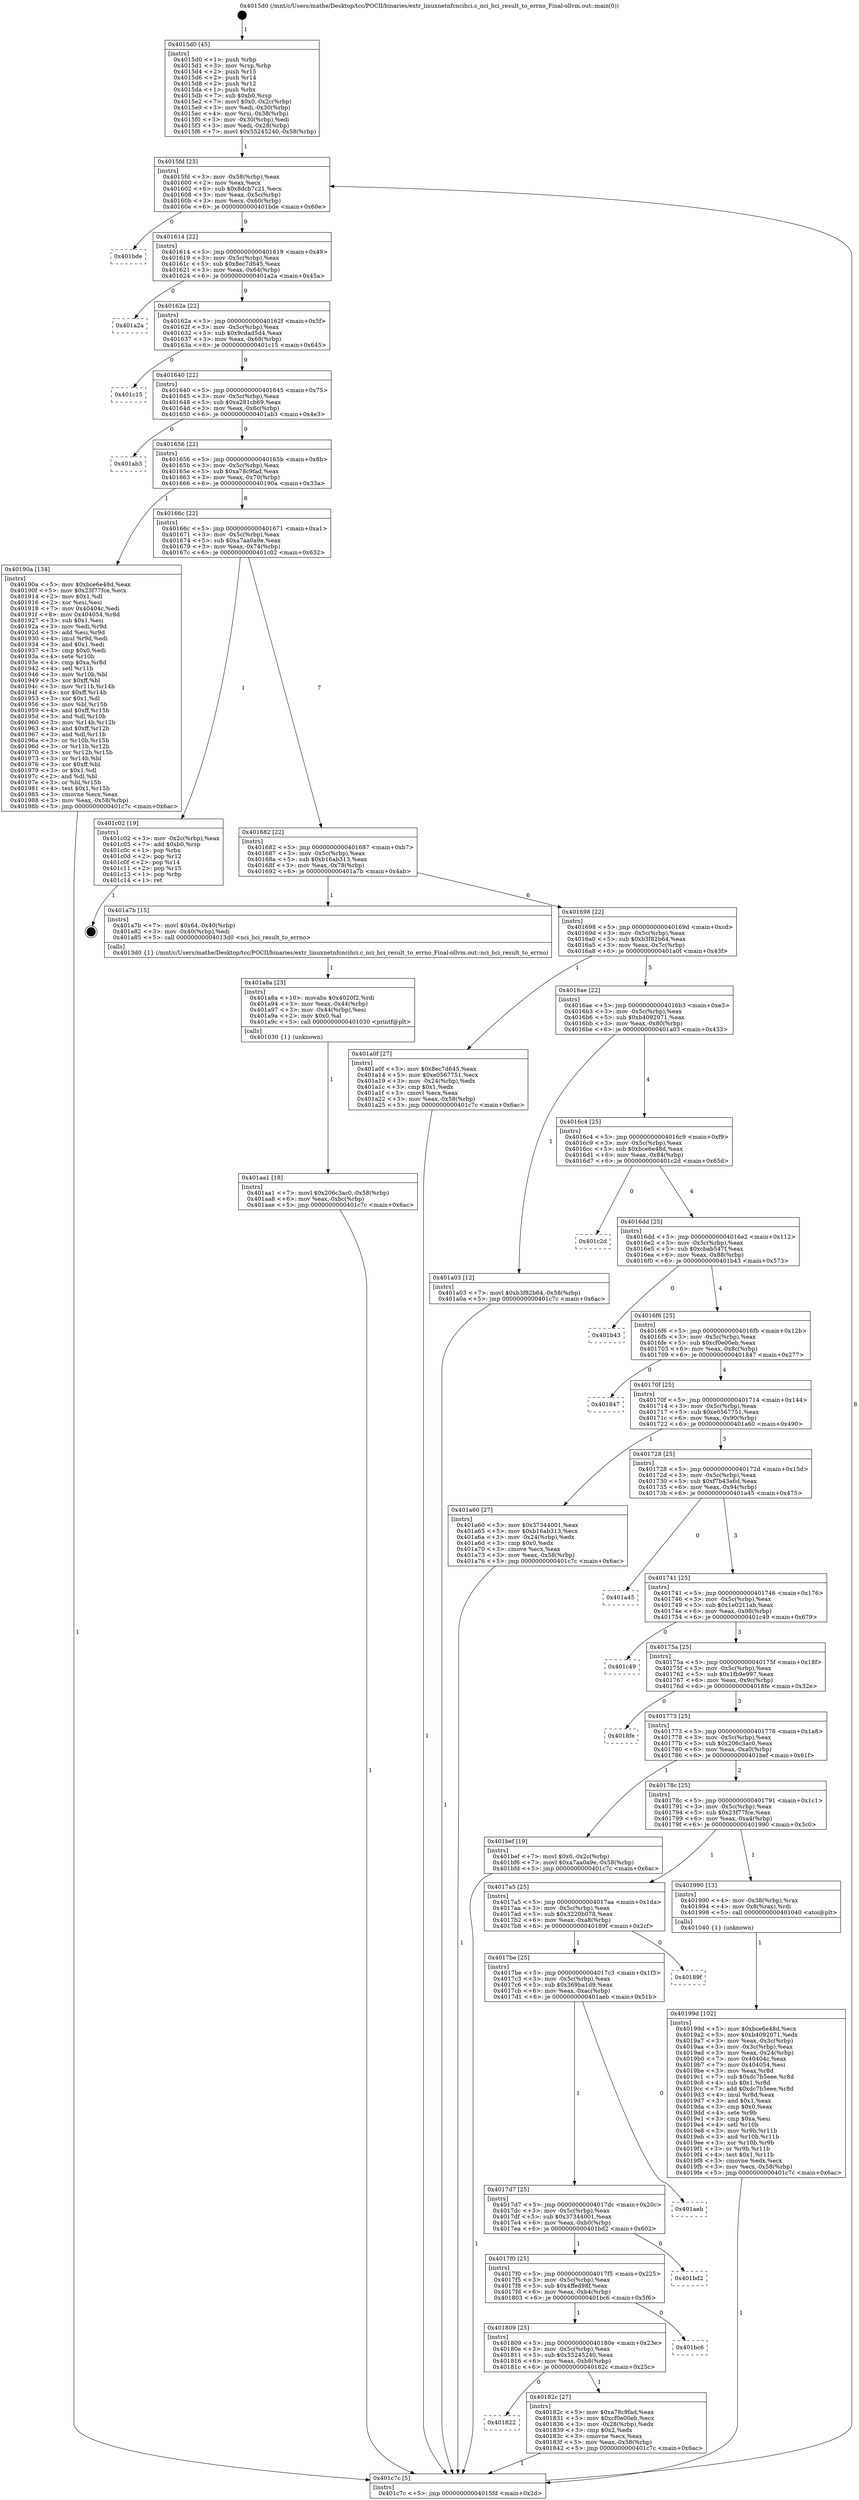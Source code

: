 digraph "0x4015d0" {
  label = "0x4015d0 (/mnt/c/Users/mathe/Desktop/tcc/POCII/binaries/extr_linuxnetnfcncihci.c_nci_hci_result_to_errno_Final-ollvm.out::main(0))"
  labelloc = "t"
  node[shape=record]

  Entry [label="",width=0.3,height=0.3,shape=circle,fillcolor=black,style=filled]
  "0x4015fd" [label="{
     0x4015fd [23]\l
     | [instrs]\l
     &nbsp;&nbsp;0x4015fd \<+3\>: mov -0x58(%rbp),%eax\l
     &nbsp;&nbsp;0x401600 \<+2\>: mov %eax,%ecx\l
     &nbsp;&nbsp;0x401602 \<+6\>: sub $0x8dcb7c21,%ecx\l
     &nbsp;&nbsp;0x401608 \<+3\>: mov %eax,-0x5c(%rbp)\l
     &nbsp;&nbsp;0x40160b \<+3\>: mov %ecx,-0x60(%rbp)\l
     &nbsp;&nbsp;0x40160e \<+6\>: je 0000000000401bde \<main+0x60e\>\l
  }"]
  "0x401bde" [label="{
     0x401bde\l
  }", style=dashed]
  "0x401614" [label="{
     0x401614 [22]\l
     | [instrs]\l
     &nbsp;&nbsp;0x401614 \<+5\>: jmp 0000000000401619 \<main+0x49\>\l
     &nbsp;&nbsp;0x401619 \<+3\>: mov -0x5c(%rbp),%eax\l
     &nbsp;&nbsp;0x40161c \<+5\>: sub $0x8ec7d645,%eax\l
     &nbsp;&nbsp;0x401621 \<+3\>: mov %eax,-0x64(%rbp)\l
     &nbsp;&nbsp;0x401624 \<+6\>: je 0000000000401a2a \<main+0x45a\>\l
  }"]
  Exit [label="",width=0.3,height=0.3,shape=circle,fillcolor=black,style=filled,peripheries=2]
  "0x401a2a" [label="{
     0x401a2a\l
  }", style=dashed]
  "0x40162a" [label="{
     0x40162a [22]\l
     | [instrs]\l
     &nbsp;&nbsp;0x40162a \<+5\>: jmp 000000000040162f \<main+0x5f\>\l
     &nbsp;&nbsp;0x40162f \<+3\>: mov -0x5c(%rbp),%eax\l
     &nbsp;&nbsp;0x401632 \<+5\>: sub $0x9cdad5d4,%eax\l
     &nbsp;&nbsp;0x401637 \<+3\>: mov %eax,-0x68(%rbp)\l
     &nbsp;&nbsp;0x40163a \<+6\>: je 0000000000401c15 \<main+0x645\>\l
  }"]
  "0x401aa1" [label="{
     0x401aa1 [18]\l
     | [instrs]\l
     &nbsp;&nbsp;0x401aa1 \<+7\>: movl $0x206c3ac0,-0x58(%rbp)\l
     &nbsp;&nbsp;0x401aa8 \<+6\>: mov %eax,-0xbc(%rbp)\l
     &nbsp;&nbsp;0x401aae \<+5\>: jmp 0000000000401c7c \<main+0x6ac\>\l
  }"]
  "0x401c15" [label="{
     0x401c15\l
  }", style=dashed]
  "0x401640" [label="{
     0x401640 [22]\l
     | [instrs]\l
     &nbsp;&nbsp;0x401640 \<+5\>: jmp 0000000000401645 \<main+0x75\>\l
     &nbsp;&nbsp;0x401645 \<+3\>: mov -0x5c(%rbp),%eax\l
     &nbsp;&nbsp;0x401648 \<+5\>: sub $0xa281cb69,%eax\l
     &nbsp;&nbsp;0x40164d \<+3\>: mov %eax,-0x6c(%rbp)\l
     &nbsp;&nbsp;0x401650 \<+6\>: je 0000000000401ab3 \<main+0x4e3\>\l
  }"]
  "0x401a8a" [label="{
     0x401a8a [23]\l
     | [instrs]\l
     &nbsp;&nbsp;0x401a8a \<+10\>: movabs $0x4020f2,%rdi\l
     &nbsp;&nbsp;0x401a94 \<+3\>: mov %eax,-0x44(%rbp)\l
     &nbsp;&nbsp;0x401a97 \<+3\>: mov -0x44(%rbp),%esi\l
     &nbsp;&nbsp;0x401a9a \<+2\>: mov $0x0,%al\l
     &nbsp;&nbsp;0x401a9c \<+5\>: call 0000000000401030 \<printf@plt\>\l
     | [calls]\l
     &nbsp;&nbsp;0x401030 \{1\} (unknown)\l
  }"]
  "0x401ab3" [label="{
     0x401ab3\l
  }", style=dashed]
  "0x401656" [label="{
     0x401656 [22]\l
     | [instrs]\l
     &nbsp;&nbsp;0x401656 \<+5\>: jmp 000000000040165b \<main+0x8b\>\l
     &nbsp;&nbsp;0x40165b \<+3\>: mov -0x5c(%rbp),%eax\l
     &nbsp;&nbsp;0x40165e \<+5\>: sub $0xa78c9fad,%eax\l
     &nbsp;&nbsp;0x401663 \<+3\>: mov %eax,-0x70(%rbp)\l
     &nbsp;&nbsp;0x401666 \<+6\>: je 000000000040190a \<main+0x33a\>\l
  }"]
  "0x40199d" [label="{
     0x40199d [102]\l
     | [instrs]\l
     &nbsp;&nbsp;0x40199d \<+5\>: mov $0xbce6e48d,%ecx\l
     &nbsp;&nbsp;0x4019a2 \<+5\>: mov $0xb4092071,%edx\l
     &nbsp;&nbsp;0x4019a7 \<+3\>: mov %eax,-0x3c(%rbp)\l
     &nbsp;&nbsp;0x4019aa \<+3\>: mov -0x3c(%rbp),%eax\l
     &nbsp;&nbsp;0x4019ad \<+3\>: mov %eax,-0x24(%rbp)\l
     &nbsp;&nbsp;0x4019b0 \<+7\>: mov 0x40404c,%eax\l
     &nbsp;&nbsp;0x4019b7 \<+7\>: mov 0x404054,%esi\l
     &nbsp;&nbsp;0x4019be \<+3\>: mov %eax,%r8d\l
     &nbsp;&nbsp;0x4019c1 \<+7\>: sub $0xdc7b5eee,%r8d\l
     &nbsp;&nbsp;0x4019c8 \<+4\>: sub $0x1,%r8d\l
     &nbsp;&nbsp;0x4019cc \<+7\>: add $0xdc7b5eee,%r8d\l
     &nbsp;&nbsp;0x4019d3 \<+4\>: imul %r8d,%eax\l
     &nbsp;&nbsp;0x4019d7 \<+3\>: and $0x1,%eax\l
     &nbsp;&nbsp;0x4019da \<+3\>: cmp $0x0,%eax\l
     &nbsp;&nbsp;0x4019dd \<+4\>: sete %r9b\l
     &nbsp;&nbsp;0x4019e1 \<+3\>: cmp $0xa,%esi\l
     &nbsp;&nbsp;0x4019e4 \<+4\>: setl %r10b\l
     &nbsp;&nbsp;0x4019e8 \<+3\>: mov %r9b,%r11b\l
     &nbsp;&nbsp;0x4019eb \<+3\>: and %r10b,%r11b\l
     &nbsp;&nbsp;0x4019ee \<+3\>: xor %r10b,%r9b\l
     &nbsp;&nbsp;0x4019f1 \<+3\>: or %r9b,%r11b\l
     &nbsp;&nbsp;0x4019f4 \<+4\>: test $0x1,%r11b\l
     &nbsp;&nbsp;0x4019f8 \<+3\>: cmovne %edx,%ecx\l
     &nbsp;&nbsp;0x4019fb \<+3\>: mov %ecx,-0x58(%rbp)\l
     &nbsp;&nbsp;0x4019fe \<+5\>: jmp 0000000000401c7c \<main+0x6ac\>\l
  }"]
  "0x40190a" [label="{
     0x40190a [134]\l
     | [instrs]\l
     &nbsp;&nbsp;0x40190a \<+5\>: mov $0xbce6e48d,%eax\l
     &nbsp;&nbsp;0x40190f \<+5\>: mov $0x23f77fce,%ecx\l
     &nbsp;&nbsp;0x401914 \<+2\>: mov $0x1,%dl\l
     &nbsp;&nbsp;0x401916 \<+2\>: xor %esi,%esi\l
     &nbsp;&nbsp;0x401918 \<+7\>: mov 0x40404c,%edi\l
     &nbsp;&nbsp;0x40191f \<+8\>: mov 0x404054,%r8d\l
     &nbsp;&nbsp;0x401927 \<+3\>: sub $0x1,%esi\l
     &nbsp;&nbsp;0x40192a \<+3\>: mov %edi,%r9d\l
     &nbsp;&nbsp;0x40192d \<+3\>: add %esi,%r9d\l
     &nbsp;&nbsp;0x401930 \<+4\>: imul %r9d,%edi\l
     &nbsp;&nbsp;0x401934 \<+3\>: and $0x1,%edi\l
     &nbsp;&nbsp;0x401937 \<+3\>: cmp $0x0,%edi\l
     &nbsp;&nbsp;0x40193a \<+4\>: sete %r10b\l
     &nbsp;&nbsp;0x40193e \<+4\>: cmp $0xa,%r8d\l
     &nbsp;&nbsp;0x401942 \<+4\>: setl %r11b\l
     &nbsp;&nbsp;0x401946 \<+3\>: mov %r10b,%bl\l
     &nbsp;&nbsp;0x401949 \<+3\>: xor $0xff,%bl\l
     &nbsp;&nbsp;0x40194c \<+3\>: mov %r11b,%r14b\l
     &nbsp;&nbsp;0x40194f \<+4\>: xor $0xff,%r14b\l
     &nbsp;&nbsp;0x401953 \<+3\>: xor $0x1,%dl\l
     &nbsp;&nbsp;0x401956 \<+3\>: mov %bl,%r15b\l
     &nbsp;&nbsp;0x401959 \<+4\>: and $0xff,%r15b\l
     &nbsp;&nbsp;0x40195d \<+3\>: and %dl,%r10b\l
     &nbsp;&nbsp;0x401960 \<+3\>: mov %r14b,%r12b\l
     &nbsp;&nbsp;0x401963 \<+4\>: and $0xff,%r12b\l
     &nbsp;&nbsp;0x401967 \<+3\>: and %dl,%r11b\l
     &nbsp;&nbsp;0x40196a \<+3\>: or %r10b,%r15b\l
     &nbsp;&nbsp;0x40196d \<+3\>: or %r11b,%r12b\l
     &nbsp;&nbsp;0x401970 \<+3\>: xor %r12b,%r15b\l
     &nbsp;&nbsp;0x401973 \<+3\>: or %r14b,%bl\l
     &nbsp;&nbsp;0x401976 \<+3\>: xor $0xff,%bl\l
     &nbsp;&nbsp;0x401979 \<+3\>: or $0x1,%dl\l
     &nbsp;&nbsp;0x40197c \<+2\>: and %dl,%bl\l
     &nbsp;&nbsp;0x40197e \<+3\>: or %bl,%r15b\l
     &nbsp;&nbsp;0x401981 \<+4\>: test $0x1,%r15b\l
     &nbsp;&nbsp;0x401985 \<+3\>: cmovne %ecx,%eax\l
     &nbsp;&nbsp;0x401988 \<+3\>: mov %eax,-0x58(%rbp)\l
     &nbsp;&nbsp;0x40198b \<+5\>: jmp 0000000000401c7c \<main+0x6ac\>\l
  }"]
  "0x40166c" [label="{
     0x40166c [22]\l
     | [instrs]\l
     &nbsp;&nbsp;0x40166c \<+5\>: jmp 0000000000401671 \<main+0xa1\>\l
     &nbsp;&nbsp;0x401671 \<+3\>: mov -0x5c(%rbp),%eax\l
     &nbsp;&nbsp;0x401674 \<+5\>: sub $0xa7aa0a9e,%eax\l
     &nbsp;&nbsp;0x401679 \<+3\>: mov %eax,-0x74(%rbp)\l
     &nbsp;&nbsp;0x40167c \<+6\>: je 0000000000401c02 \<main+0x632\>\l
  }"]
  "0x4015d0" [label="{
     0x4015d0 [45]\l
     | [instrs]\l
     &nbsp;&nbsp;0x4015d0 \<+1\>: push %rbp\l
     &nbsp;&nbsp;0x4015d1 \<+3\>: mov %rsp,%rbp\l
     &nbsp;&nbsp;0x4015d4 \<+2\>: push %r15\l
     &nbsp;&nbsp;0x4015d6 \<+2\>: push %r14\l
     &nbsp;&nbsp;0x4015d8 \<+2\>: push %r12\l
     &nbsp;&nbsp;0x4015da \<+1\>: push %rbx\l
     &nbsp;&nbsp;0x4015db \<+7\>: sub $0xb0,%rsp\l
     &nbsp;&nbsp;0x4015e2 \<+7\>: movl $0x0,-0x2c(%rbp)\l
     &nbsp;&nbsp;0x4015e9 \<+3\>: mov %edi,-0x30(%rbp)\l
     &nbsp;&nbsp;0x4015ec \<+4\>: mov %rsi,-0x38(%rbp)\l
     &nbsp;&nbsp;0x4015f0 \<+3\>: mov -0x30(%rbp),%edi\l
     &nbsp;&nbsp;0x4015f3 \<+3\>: mov %edi,-0x28(%rbp)\l
     &nbsp;&nbsp;0x4015f6 \<+7\>: movl $0x55245240,-0x58(%rbp)\l
  }"]
  "0x401c02" [label="{
     0x401c02 [19]\l
     | [instrs]\l
     &nbsp;&nbsp;0x401c02 \<+3\>: mov -0x2c(%rbp),%eax\l
     &nbsp;&nbsp;0x401c05 \<+7\>: add $0xb0,%rsp\l
     &nbsp;&nbsp;0x401c0c \<+1\>: pop %rbx\l
     &nbsp;&nbsp;0x401c0d \<+2\>: pop %r12\l
     &nbsp;&nbsp;0x401c0f \<+2\>: pop %r14\l
     &nbsp;&nbsp;0x401c11 \<+2\>: pop %r15\l
     &nbsp;&nbsp;0x401c13 \<+1\>: pop %rbp\l
     &nbsp;&nbsp;0x401c14 \<+1\>: ret\l
  }"]
  "0x401682" [label="{
     0x401682 [22]\l
     | [instrs]\l
     &nbsp;&nbsp;0x401682 \<+5\>: jmp 0000000000401687 \<main+0xb7\>\l
     &nbsp;&nbsp;0x401687 \<+3\>: mov -0x5c(%rbp),%eax\l
     &nbsp;&nbsp;0x40168a \<+5\>: sub $0xb16ab313,%eax\l
     &nbsp;&nbsp;0x40168f \<+3\>: mov %eax,-0x78(%rbp)\l
     &nbsp;&nbsp;0x401692 \<+6\>: je 0000000000401a7b \<main+0x4ab\>\l
  }"]
  "0x401c7c" [label="{
     0x401c7c [5]\l
     | [instrs]\l
     &nbsp;&nbsp;0x401c7c \<+5\>: jmp 00000000004015fd \<main+0x2d\>\l
  }"]
  "0x401a7b" [label="{
     0x401a7b [15]\l
     | [instrs]\l
     &nbsp;&nbsp;0x401a7b \<+7\>: movl $0x64,-0x40(%rbp)\l
     &nbsp;&nbsp;0x401a82 \<+3\>: mov -0x40(%rbp),%edi\l
     &nbsp;&nbsp;0x401a85 \<+5\>: call 00000000004013d0 \<nci_hci_result_to_errno\>\l
     | [calls]\l
     &nbsp;&nbsp;0x4013d0 \{1\} (/mnt/c/Users/mathe/Desktop/tcc/POCII/binaries/extr_linuxnetnfcncihci.c_nci_hci_result_to_errno_Final-ollvm.out::nci_hci_result_to_errno)\l
  }"]
  "0x401698" [label="{
     0x401698 [22]\l
     | [instrs]\l
     &nbsp;&nbsp;0x401698 \<+5\>: jmp 000000000040169d \<main+0xcd\>\l
     &nbsp;&nbsp;0x40169d \<+3\>: mov -0x5c(%rbp),%eax\l
     &nbsp;&nbsp;0x4016a0 \<+5\>: sub $0xb3f82b64,%eax\l
     &nbsp;&nbsp;0x4016a5 \<+3\>: mov %eax,-0x7c(%rbp)\l
     &nbsp;&nbsp;0x4016a8 \<+6\>: je 0000000000401a0f \<main+0x43f\>\l
  }"]
  "0x401822" [label="{
     0x401822\l
  }", style=dashed]
  "0x401a0f" [label="{
     0x401a0f [27]\l
     | [instrs]\l
     &nbsp;&nbsp;0x401a0f \<+5\>: mov $0x8ec7d645,%eax\l
     &nbsp;&nbsp;0x401a14 \<+5\>: mov $0xe0567751,%ecx\l
     &nbsp;&nbsp;0x401a19 \<+3\>: mov -0x24(%rbp),%edx\l
     &nbsp;&nbsp;0x401a1c \<+3\>: cmp $0x1,%edx\l
     &nbsp;&nbsp;0x401a1f \<+3\>: cmovl %ecx,%eax\l
     &nbsp;&nbsp;0x401a22 \<+3\>: mov %eax,-0x58(%rbp)\l
     &nbsp;&nbsp;0x401a25 \<+5\>: jmp 0000000000401c7c \<main+0x6ac\>\l
  }"]
  "0x4016ae" [label="{
     0x4016ae [22]\l
     | [instrs]\l
     &nbsp;&nbsp;0x4016ae \<+5\>: jmp 00000000004016b3 \<main+0xe3\>\l
     &nbsp;&nbsp;0x4016b3 \<+3\>: mov -0x5c(%rbp),%eax\l
     &nbsp;&nbsp;0x4016b6 \<+5\>: sub $0xb4092071,%eax\l
     &nbsp;&nbsp;0x4016bb \<+3\>: mov %eax,-0x80(%rbp)\l
     &nbsp;&nbsp;0x4016be \<+6\>: je 0000000000401a03 \<main+0x433\>\l
  }"]
  "0x40182c" [label="{
     0x40182c [27]\l
     | [instrs]\l
     &nbsp;&nbsp;0x40182c \<+5\>: mov $0xa78c9fad,%eax\l
     &nbsp;&nbsp;0x401831 \<+5\>: mov $0xcf0e00eb,%ecx\l
     &nbsp;&nbsp;0x401836 \<+3\>: mov -0x28(%rbp),%edx\l
     &nbsp;&nbsp;0x401839 \<+3\>: cmp $0x2,%edx\l
     &nbsp;&nbsp;0x40183c \<+3\>: cmovne %ecx,%eax\l
     &nbsp;&nbsp;0x40183f \<+3\>: mov %eax,-0x58(%rbp)\l
     &nbsp;&nbsp;0x401842 \<+5\>: jmp 0000000000401c7c \<main+0x6ac\>\l
  }"]
  "0x401a03" [label="{
     0x401a03 [12]\l
     | [instrs]\l
     &nbsp;&nbsp;0x401a03 \<+7\>: movl $0xb3f82b64,-0x58(%rbp)\l
     &nbsp;&nbsp;0x401a0a \<+5\>: jmp 0000000000401c7c \<main+0x6ac\>\l
  }"]
  "0x4016c4" [label="{
     0x4016c4 [25]\l
     | [instrs]\l
     &nbsp;&nbsp;0x4016c4 \<+5\>: jmp 00000000004016c9 \<main+0xf9\>\l
     &nbsp;&nbsp;0x4016c9 \<+3\>: mov -0x5c(%rbp),%eax\l
     &nbsp;&nbsp;0x4016cc \<+5\>: sub $0xbce6e48d,%eax\l
     &nbsp;&nbsp;0x4016d1 \<+6\>: mov %eax,-0x84(%rbp)\l
     &nbsp;&nbsp;0x4016d7 \<+6\>: je 0000000000401c2d \<main+0x65d\>\l
  }"]
  "0x401809" [label="{
     0x401809 [25]\l
     | [instrs]\l
     &nbsp;&nbsp;0x401809 \<+5\>: jmp 000000000040180e \<main+0x23e\>\l
     &nbsp;&nbsp;0x40180e \<+3\>: mov -0x5c(%rbp),%eax\l
     &nbsp;&nbsp;0x401811 \<+5\>: sub $0x55245240,%eax\l
     &nbsp;&nbsp;0x401816 \<+6\>: mov %eax,-0xb8(%rbp)\l
     &nbsp;&nbsp;0x40181c \<+6\>: je 000000000040182c \<main+0x25c\>\l
  }"]
  "0x401c2d" [label="{
     0x401c2d\l
  }", style=dashed]
  "0x4016dd" [label="{
     0x4016dd [25]\l
     | [instrs]\l
     &nbsp;&nbsp;0x4016dd \<+5\>: jmp 00000000004016e2 \<main+0x112\>\l
     &nbsp;&nbsp;0x4016e2 \<+3\>: mov -0x5c(%rbp),%eax\l
     &nbsp;&nbsp;0x4016e5 \<+5\>: sub $0xcbab547f,%eax\l
     &nbsp;&nbsp;0x4016ea \<+6\>: mov %eax,-0x88(%rbp)\l
     &nbsp;&nbsp;0x4016f0 \<+6\>: je 0000000000401b43 \<main+0x573\>\l
  }"]
  "0x401bc6" [label="{
     0x401bc6\l
  }", style=dashed]
  "0x401b43" [label="{
     0x401b43\l
  }", style=dashed]
  "0x4016f6" [label="{
     0x4016f6 [25]\l
     | [instrs]\l
     &nbsp;&nbsp;0x4016f6 \<+5\>: jmp 00000000004016fb \<main+0x12b\>\l
     &nbsp;&nbsp;0x4016fb \<+3\>: mov -0x5c(%rbp),%eax\l
     &nbsp;&nbsp;0x4016fe \<+5\>: sub $0xcf0e00eb,%eax\l
     &nbsp;&nbsp;0x401703 \<+6\>: mov %eax,-0x8c(%rbp)\l
     &nbsp;&nbsp;0x401709 \<+6\>: je 0000000000401847 \<main+0x277\>\l
  }"]
  "0x4017f0" [label="{
     0x4017f0 [25]\l
     | [instrs]\l
     &nbsp;&nbsp;0x4017f0 \<+5\>: jmp 00000000004017f5 \<main+0x225\>\l
     &nbsp;&nbsp;0x4017f5 \<+3\>: mov -0x5c(%rbp),%eax\l
     &nbsp;&nbsp;0x4017f8 \<+5\>: sub $0x4ffed98f,%eax\l
     &nbsp;&nbsp;0x4017fd \<+6\>: mov %eax,-0xb4(%rbp)\l
     &nbsp;&nbsp;0x401803 \<+6\>: je 0000000000401bc6 \<main+0x5f6\>\l
  }"]
  "0x401847" [label="{
     0x401847\l
  }", style=dashed]
  "0x40170f" [label="{
     0x40170f [25]\l
     | [instrs]\l
     &nbsp;&nbsp;0x40170f \<+5\>: jmp 0000000000401714 \<main+0x144\>\l
     &nbsp;&nbsp;0x401714 \<+3\>: mov -0x5c(%rbp),%eax\l
     &nbsp;&nbsp;0x401717 \<+5\>: sub $0xe0567751,%eax\l
     &nbsp;&nbsp;0x40171c \<+6\>: mov %eax,-0x90(%rbp)\l
     &nbsp;&nbsp;0x401722 \<+6\>: je 0000000000401a60 \<main+0x490\>\l
  }"]
  "0x401bd2" [label="{
     0x401bd2\l
  }", style=dashed]
  "0x401a60" [label="{
     0x401a60 [27]\l
     | [instrs]\l
     &nbsp;&nbsp;0x401a60 \<+5\>: mov $0x37344001,%eax\l
     &nbsp;&nbsp;0x401a65 \<+5\>: mov $0xb16ab313,%ecx\l
     &nbsp;&nbsp;0x401a6a \<+3\>: mov -0x24(%rbp),%edx\l
     &nbsp;&nbsp;0x401a6d \<+3\>: cmp $0x0,%edx\l
     &nbsp;&nbsp;0x401a70 \<+3\>: cmove %ecx,%eax\l
     &nbsp;&nbsp;0x401a73 \<+3\>: mov %eax,-0x58(%rbp)\l
     &nbsp;&nbsp;0x401a76 \<+5\>: jmp 0000000000401c7c \<main+0x6ac\>\l
  }"]
  "0x401728" [label="{
     0x401728 [25]\l
     | [instrs]\l
     &nbsp;&nbsp;0x401728 \<+5\>: jmp 000000000040172d \<main+0x15d\>\l
     &nbsp;&nbsp;0x40172d \<+3\>: mov -0x5c(%rbp),%eax\l
     &nbsp;&nbsp;0x401730 \<+5\>: sub $0xf7b43a6d,%eax\l
     &nbsp;&nbsp;0x401735 \<+6\>: mov %eax,-0x94(%rbp)\l
     &nbsp;&nbsp;0x40173b \<+6\>: je 0000000000401a45 \<main+0x475\>\l
  }"]
  "0x4017d7" [label="{
     0x4017d7 [25]\l
     | [instrs]\l
     &nbsp;&nbsp;0x4017d7 \<+5\>: jmp 00000000004017dc \<main+0x20c\>\l
     &nbsp;&nbsp;0x4017dc \<+3\>: mov -0x5c(%rbp),%eax\l
     &nbsp;&nbsp;0x4017df \<+5\>: sub $0x37344001,%eax\l
     &nbsp;&nbsp;0x4017e4 \<+6\>: mov %eax,-0xb0(%rbp)\l
     &nbsp;&nbsp;0x4017ea \<+6\>: je 0000000000401bd2 \<main+0x602\>\l
  }"]
  "0x401a45" [label="{
     0x401a45\l
  }", style=dashed]
  "0x401741" [label="{
     0x401741 [25]\l
     | [instrs]\l
     &nbsp;&nbsp;0x401741 \<+5\>: jmp 0000000000401746 \<main+0x176\>\l
     &nbsp;&nbsp;0x401746 \<+3\>: mov -0x5c(%rbp),%eax\l
     &nbsp;&nbsp;0x401749 \<+5\>: sub $0x1e0211ab,%eax\l
     &nbsp;&nbsp;0x40174e \<+6\>: mov %eax,-0x98(%rbp)\l
     &nbsp;&nbsp;0x401754 \<+6\>: je 0000000000401c49 \<main+0x679\>\l
  }"]
  "0x401aeb" [label="{
     0x401aeb\l
  }", style=dashed]
  "0x401c49" [label="{
     0x401c49\l
  }", style=dashed]
  "0x40175a" [label="{
     0x40175a [25]\l
     | [instrs]\l
     &nbsp;&nbsp;0x40175a \<+5\>: jmp 000000000040175f \<main+0x18f\>\l
     &nbsp;&nbsp;0x40175f \<+3\>: mov -0x5c(%rbp),%eax\l
     &nbsp;&nbsp;0x401762 \<+5\>: sub $0x1fb9e997,%eax\l
     &nbsp;&nbsp;0x401767 \<+6\>: mov %eax,-0x9c(%rbp)\l
     &nbsp;&nbsp;0x40176d \<+6\>: je 00000000004018fe \<main+0x32e\>\l
  }"]
  "0x4017be" [label="{
     0x4017be [25]\l
     | [instrs]\l
     &nbsp;&nbsp;0x4017be \<+5\>: jmp 00000000004017c3 \<main+0x1f3\>\l
     &nbsp;&nbsp;0x4017c3 \<+3\>: mov -0x5c(%rbp),%eax\l
     &nbsp;&nbsp;0x4017c6 \<+5\>: sub $0x369ba1d9,%eax\l
     &nbsp;&nbsp;0x4017cb \<+6\>: mov %eax,-0xac(%rbp)\l
     &nbsp;&nbsp;0x4017d1 \<+6\>: je 0000000000401aeb \<main+0x51b\>\l
  }"]
  "0x4018fe" [label="{
     0x4018fe\l
  }", style=dashed]
  "0x401773" [label="{
     0x401773 [25]\l
     | [instrs]\l
     &nbsp;&nbsp;0x401773 \<+5\>: jmp 0000000000401778 \<main+0x1a8\>\l
     &nbsp;&nbsp;0x401778 \<+3\>: mov -0x5c(%rbp),%eax\l
     &nbsp;&nbsp;0x40177b \<+5\>: sub $0x206c3ac0,%eax\l
     &nbsp;&nbsp;0x401780 \<+6\>: mov %eax,-0xa0(%rbp)\l
     &nbsp;&nbsp;0x401786 \<+6\>: je 0000000000401bef \<main+0x61f\>\l
  }"]
  "0x40189f" [label="{
     0x40189f\l
  }", style=dashed]
  "0x401bef" [label="{
     0x401bef [19]\l
     | [instrs]\l
     &nbsp;&nbsp;0x401bef \<+7\>: movl $0x0,-0x2c(%rbp)\l
     &nbsp;&nbsp;0x401bf6 \<+7\>: movl $0xa7aa0a9e,-0x58(%rbp)\l
     &nbsp;&nbsp;0x401bfd \<+5\>: jmp 0000000000401c7c \<main+0x6ac\>\l
  }"]
  "0x40178c" [label="{
     0x40178c [25]\l
     | [instrs]\l
     &nbsp;&nbsp;0x40178c \<+5\>: jmp 0000000000401791 \<main+0x1c1\>\l
     &nbsp;&nbsp;0x401791 \<+3\>: mov -0x5c(%rbp),%eax\l
     &nbsp;&nbsp;0x401794 \<+5\>: sub $0x23f77fce,%eax\l
     &nbsp;&nbsp;0x401799 \<+6\>: mov %eax,-0xa4(%rbp)\l
     &nbsp;&nbsp;0x40179f \<+6\>: je 0000000000401990 \<main+0x3c0\>\l
  }"]
  "0x4017a5" [label="{
     0x4017a5 [25]\l
     | [instrs]\l
     &nbsp;&nbsp;0x4017a5 \<+5\>: jmp 00000000004017aa \<main+0x1da\>\l
     &nbsp;&nbsp;0x4017aa \<+3\>: mov -0x5c(%rbp),%eax\l
     &nbsp;&nbsp;0x4017ad \<+5\>: sub $0x3220b078,%eax\l
     &nbsp;&nbsp;0x4017b2 \<+6\>: mov %eax,-0xa8(%rbp)\l
     &nbsp;&nbsp;0x4017b8 \<+6\>: je 000000000040189f \<main+0x2cf\>\l
  }"]
  "0x401990" [label="{
     0x401990 [13]\l
     | [instrs]\l
     &nbsp;&nbsp;0x401990 \<+4\>: mov -0x38(%rbp),%rax\l
     &nbsp;&nbsp;0x401994 \<+4\>: mov 0x8(%rax),%rdi\l
     &nbsp;&nbsp;0x401998 \<+5\>: call 0000000000401040 \<atoi@plt\>\l
     | [calls]\l
     &nbsp;&nbsp;0x401040 \{1\} (unknown)\l
  }"]
  Entry -> "0x4015d0" [label=" 1"]
  "0x4015fd" -> "0x401bde" [label=" 0"]
  "0x4015fd" -> "0x401614" [label=" 9"]
  "0x401c02" -> Exit [label=" 1"]
  "0x401614" -> "0x401a2a" [label=" 0"]
  "0x401614" -> "0x40162a" [label=" 9"]
  "0x401bef" -> "0x401c7c" [label=" 1"]
  "0x40162a" -> "0x401c15" [label=" 0"]
  "0x40162a" -> "0x401640" [label=" 9"]
  "0x401aa1" -> "0x401c7c" [label=" 1"]
  "0x401640" -> "0x401ab3" [label=" 0"]
  "0x401640" -> "0x401656" [label=" 9"]
  "0x401a8a" -> "0x401aa1" [label=" 1"]
  "0x401656" -> "0x40190a" [label=" 1"]
  "0x401656" -> "0x40166c" [label=" 8"]
  "0x401a7b" -> "0x401a8a" [label=" 1"]
  "0x40166c" -> "0x401c02" [label=" 1"]
  "0x40166c" -> "0x401682" [label=" 7"]
  "0x401a60" -> "0x401c7c" [label=" 1"]
  "0x401682" -> "0x401a7b" [label=" 1"]
  "0x401682" -> "0x401698" [label=" 6"]
  "0x401a0f" -> "0x401c7c" [label=" 1"]
  "0x401698" -> "0x401a0f" [label=" 1"]
  "0x401698" -> "0x4016ae" [label=" 5"]
  "0x401a03" -> "0x401c7c" [label=" 1"]
  "0x4016ae" -> "0x401a03" [label=" 1"]
  "0x4016ae" -> "0x4016c4" [label=" 4"]
  "0x40199d" -> "0x401c7c" [label=" 1"]
  "0x4016c4" -> "0x401c2d" [label=" 0"]
  "0x4016c4" -> "0x4016dd" [label=" 4"]
  "0x40190a" -> "0x401c7c" [label=" 1"]
  "0x4016dd" -> "0x401b43" [label=" 0"]
  "0x4016dd" -> "0x4016f6" [label=" 4"]
  "0x401c7c" -> "0x4015fd" [label=" 8"]
  "0x4016f6" -> "0x401847" [label=" 0"]
  "0x4016f6" -> "0x40170f" [label=" 4"]
  "0x40182c" -> "0x401c7c" [label=" 1"]
  "0x40170f" -> "0x401a60" [label=" 1"]
  "0x40170f" -> "0x401728" [label=" 3"]
  "0x401809" -> "0x401822" [label=" 0"]
  "0x401728" -> "0x401a45" [label=" 0"]
  "0x401728" -> "0x401741" [label=" 3"]
  "0x401990" -> "0x40199d" [label=" 1"]
  "0x401741" -> "0x401c49" [label=" 0"]
  "0x401741" -> "0x40175a" [label=" 3"]
  "0x4017f0" -> "0x401809" [label=" 1"]
  "0x40175a" -> "0x4018fe" [label=" 0"]
  "0x40175a" -> "0x401773" [label=" 3"]
  "0x4015d0" -> "0x4015fd" [label=" 1"]
  "0x401773" -> "0x401bef" [label=" 1"]
  "0x401773" -> "0x40178c" [label=" 2"]
  "0x4017d7" -> "0x4017f0" [label=" 1"]
  "0x40178c" -> "0x401990" [label=" 1"]
  "0x40178c" -> "0x4017a5" [label=" 1"]
  "0x4017d7" -> "0x401bd2" [label=" 0"]
  "0x4017a5" -> "0x40189f" [label=" 0"]
  "0x4017a5" -> "0x4017be" [label=" 1"]
  "0x4017f0" -> "0x401bc6" [label=" 0"]
  "0x4017be" -> "0x401aeb" [label=" 0"]
  "0x4017be" -> "0x4017d7" [label=" 1"]
  "0x401809" -> "0x40182c" [label=" 1"]
}
